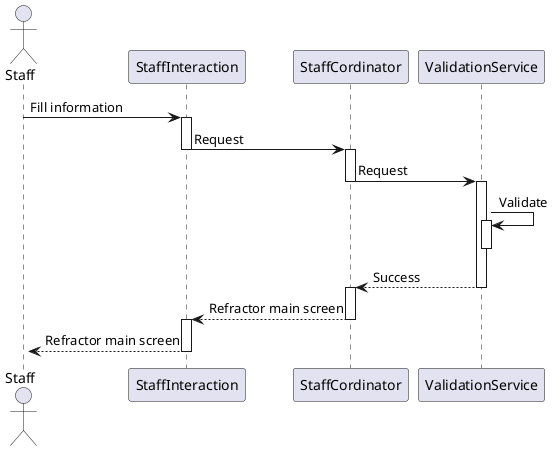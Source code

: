 @startuml

actor Staff
participant StaffInteraction as inter
participant StaffCordinator as cor
participant ValidationService as ser


Staff -> inter --++: Fill information
inter -> cor --++: Request
cor -> ser --++ : Request
ser -> ser ++--: Validate
ser --> cor --++ : Success
cor -->inter --++: Refractor main screen
inter -->Staff --++: Refractor main screen


@enduml
